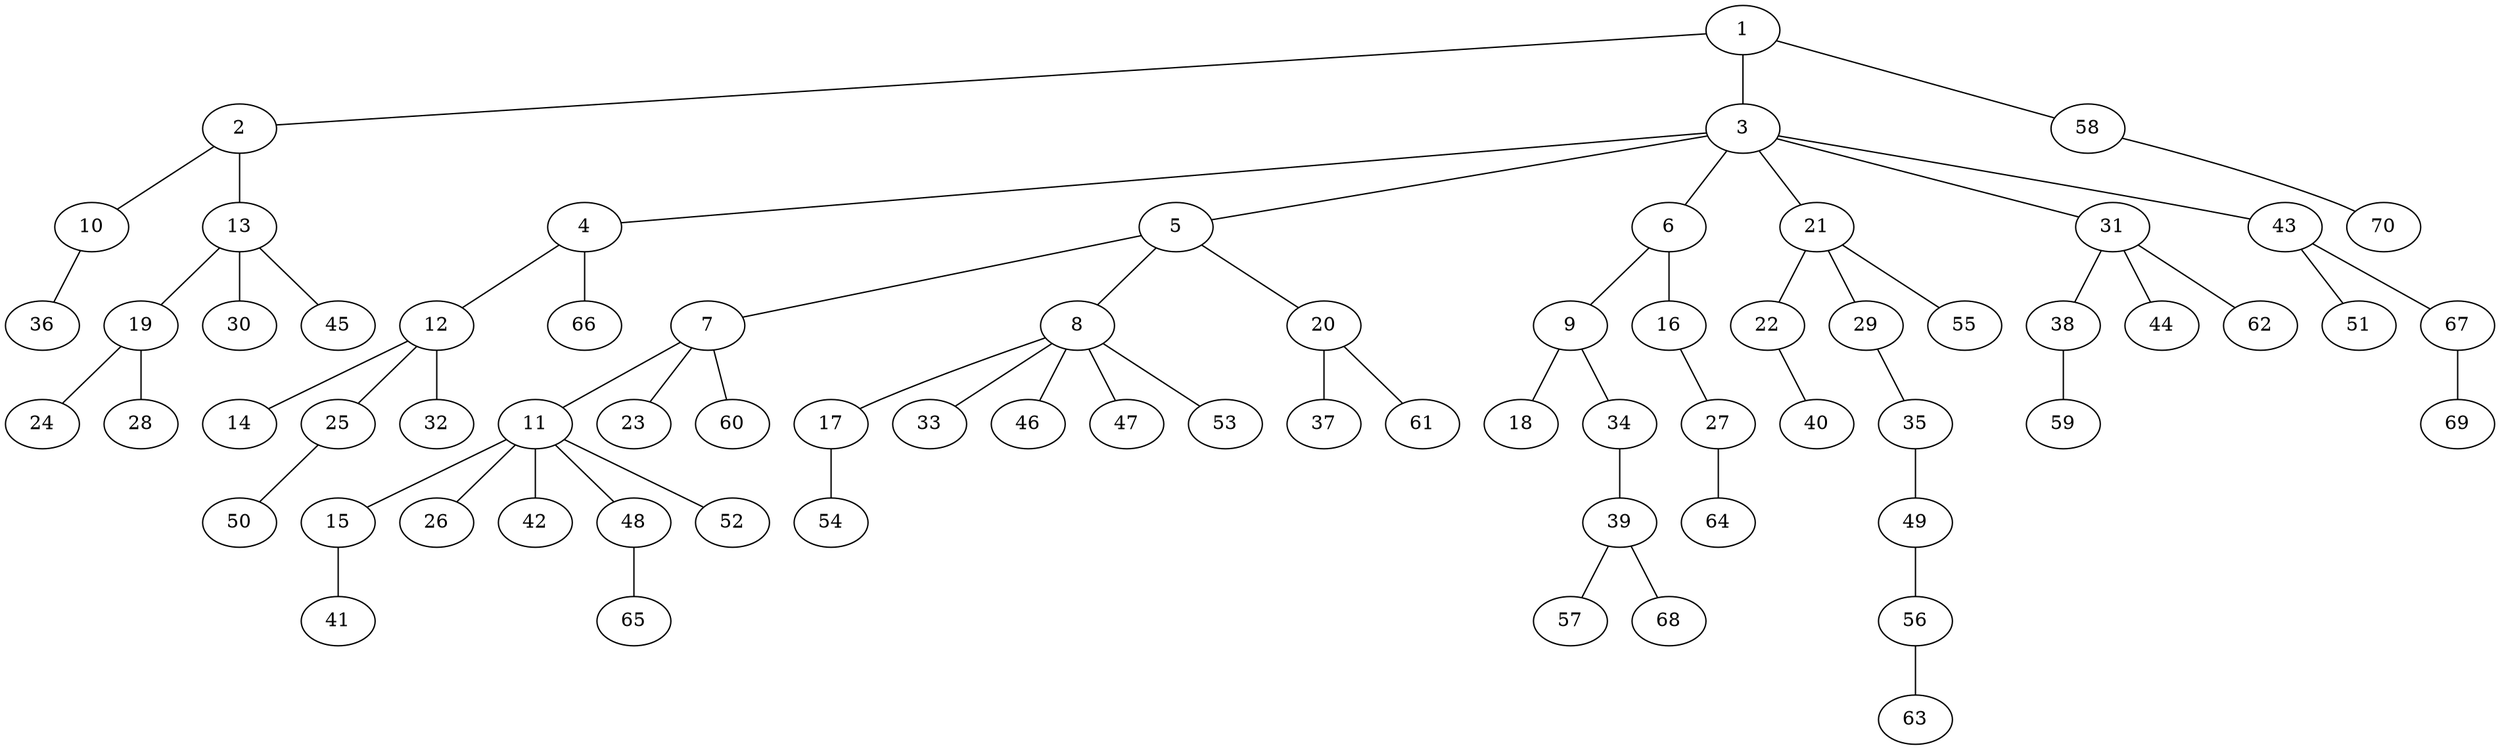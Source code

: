 graph graphname {1--2
1--3
1--58
2--10
2--13
3--4
3--5
3--6
3--21
3--31
3--43
4--12
4--66
5--7
5--8
5--20
6--9
6--16
7--11
7--23
7--60
8--17
8--33
8--46
8--47
8--53
9--18
9--34
10--36
11--15
11--26
11--42
11--48
11--52
12--14
12--25
12--32
13--19
13--30
13--45
15--41
16--27
17--54
19--24
19--28
20--37
20--61
21--22
21--29
21--55
22--40
25--50
27--64
29--35
31--38
31--44
31--62
34--39
35--49
38--59
39--57
39--68
43--51
43--67
48--65
49--56
56--63
58--70
67--69
}
